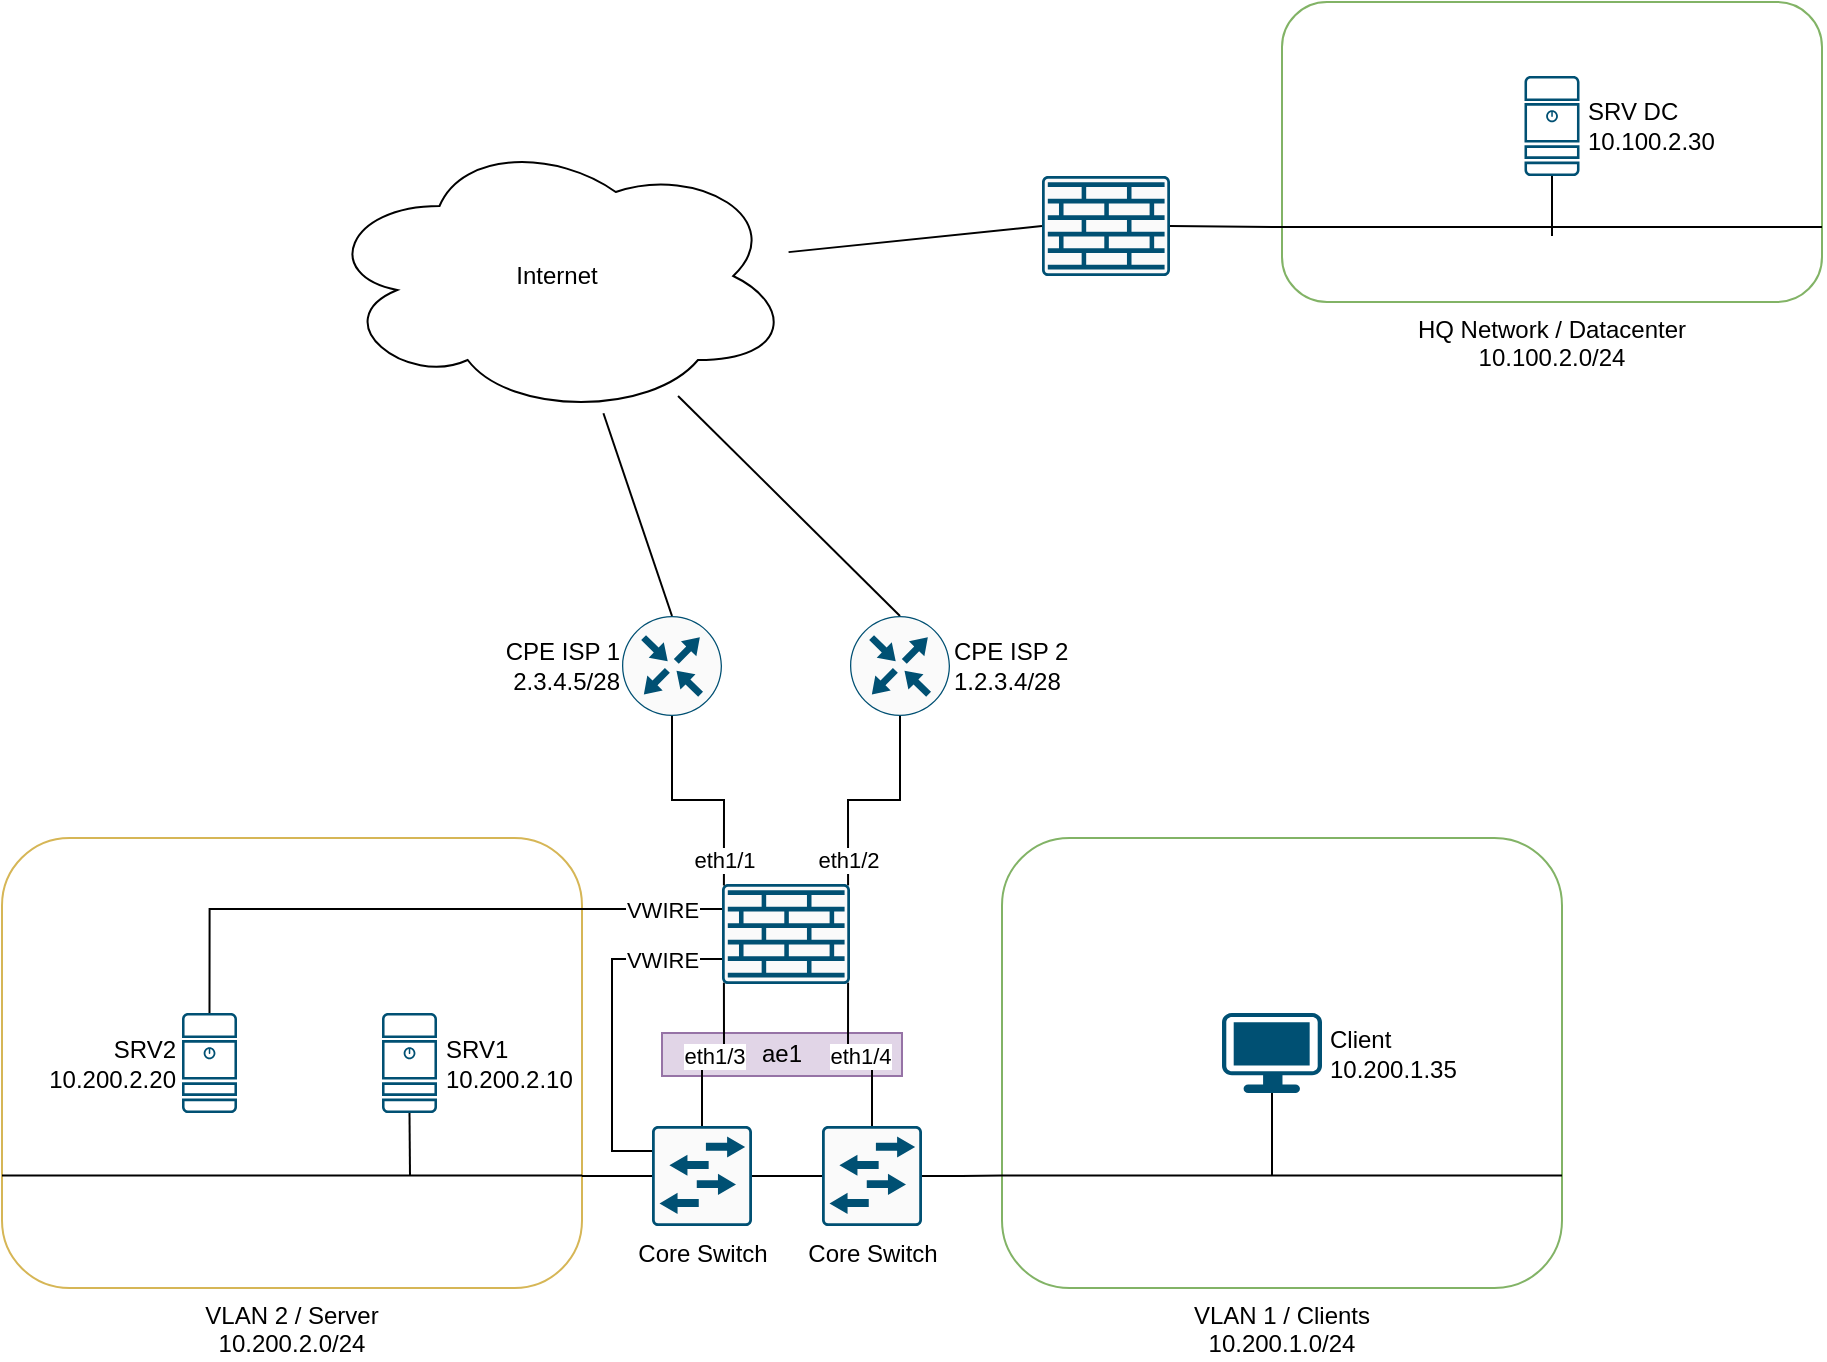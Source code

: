 <mxfile version="14.5.3" type="github">
  <diagram id="-yYUHBhE_XRFBAiaxtTz" name="Page-1">
    <mxGraphModel dx="1376" dy="645" grid="1" gridSize="10" guides="1" tooltips="1" connect="1" arrows="1" fold="1" page="1" pageScale="1" pageWidth="1169" pageHeight="827" math="0" shadow="0">
      <root>
        <mxCell id="0" />
        <mxCell id="1" parent="0" />
        <mxCell id="RfxXFTX7ezen7zibbZqR-38" value="ae1" style="text;html=1;strokeColor=#9673a6;align=center;verticalAlign=middle;whiteSpace=wrap;rounded=0;fillColor=#e1d5e7;" vertex="1" parent="1">
          <mxGeometry x="520" y="628.5" width="120" height="21.5" as="geometry" />
        </mxCell>
        <mxCell id="RfxXFTX7ezen7zibbZqR-14" value="VLAN 1 / Clients&lt;br&gt;10.200.1.0/24" style="rounded=1;whiteSpace=wrap;html=1;labelPosition=center;verticalLabelPosition=bottom;align=center;verticalAlign=top;strokeColor=#82b366;fillColor=none;" vertex="1" parent="1">
          <mxGeometry x="690" y="531" width="280" height="225" as="geometry" />
        </mxCell>
        <mxCell id="RfxXFTX7ezen7zibbZqR-13" value="VLAN 2 / Server&lt;br&gt;10.200.2.0/24" style="rounded=1;whiteSpace=wrap;html=1;labelPosition=center;verticalLabelPosition=bottom;align=center;verticalAlign=top;strokeColor=#d6b656;fillColor=none;" vertex="1" parent="1">
          <mxGeometry x="190" y="531" width="290" height="225" as="geometry" />
        </mxCell>
        <mxCell id="RfxXFTX7ezen7zibbZqR-20" value="eth1/2" style="edgeStyle=orthogonalEdgeStyle;rounded=0;orthogonalLoop=1;jettySize=auto;html=1;exitX=0.985;exitY=0.015;exitDx=0;exitDy=0;exitPerimeter=0;endArrow=none;endFill=0;" edge="1" parent="1" source="RfxXFTX7ezen7zibbZqR-2" target="RfxXFTX7ezen7zibbZqR-17">
          <mxGeometry x="-0.776" relative="1" as="geometry">
            <mxPoint as="offset" />
          </mxGeometry>
        </mxCell>
        <mxCell id="RfxXFTX7ezen7zibbZqR-25" value="eth1/3" style="edgeStyle=orthogonalEdgeStyle;rounded=0;orthogonalLoop=1;jettySize=auto;html=1;exitX=0.015;exitY=0.985;exitDx=0;exitDy=0;exitPerimeter=0;entryX=0.5;entryY=0;entryDx=0;entryDy=0;entryPerimeter=0;endArrow=none;endFill=0;" edge="1" parent="1" source="RfxXFTX7ezen7zibbZqR-2" target="RfxXFTX7ezen7zibbZqR-12">
          <mxGeometry relative="1" as="geometry" />
        </mxCell>
        <mxCell id="RfxXFTX7ezen7zibbZqR-26" value="eth1/4" style="edgeStyle=orthogonalEdgeStyle;rounded=0;orthogonalLoop=1;jettySize=auto;html=1;exitX=0.985;exitY=0.985;exitDx=0;exitDy=0;exitPerimeter=0;entryX=0.5;entryY=0;entryDx=0;entryDy=0;entryPerimeter=0;endArrow=none;endFill=0;" edge="1" parent="1" source="RfxXFTX7ezen7zibbZqR-2" target="RfxXFTX7ezen7zibbZqR-23">
          <mxGeometry relative="1" as="geometry" />
        </mxCell>
        <mxCell id="RfxXFTX7ezen7zibbZqR-2" value="" style="points=[[0.015,0.015,0],[0.985,0.015,0],[0.985,0.985,0],[0.015,0.985,0],[0.25,0,0],[0.5,0,0],[0.75,0,0],[1,0.25,0],[1,0.5,0],[1,0.75,0],[0.75,1,0],[0.5,1,0],[0.25,1,0],[0,0.75,0],[0,0.5,0],[0,0.25,0]];verticalLabelPosition=bottom;html=1;verticalAlign=top;aspect=fixed;align=center;pointerEvents=1;shape=mxgraph.cisco19.rect;prIcon=firewall;fillColor=#FAFAFA;strokeColor=#005073;" vertex="1" parent="1">
          <mxGeometry x="550" y="554" width="64" height="50" as="geometry" />
        </mxCell>
        <mxCell id="RfxXFTX7ezen7zibbZqR-42" style="edgeStyle=none;rounded=0;orthogonalLoop=1;jettySize=auto;html=1;exitX=0.5;exitY=1;exitDx=0;exitDy=0;exitPerimeter=0;endArrow=none;endFill=0;" edge="1" parent="1" source="RfxXFTX7ezen7zibbZqR-4">
          <mxGeometry relative="1" as="geometry">
            <mxPoint x="394" y="700" as="targetPoint" />
          </mxGeometry>
        </mxCell>
        <mxCell id="RfxXFTX7ezen7zibbZqR-4" value="SRV1&lt;br&gt;10.200.2.10" style="points=[[0.015,0.015,0],[0.985,0.015,0],[0.985,0.985,0],[0.015,0.985,0],[0.25,0,0],[0.5,0,0],[0.75,0,0],[1,0.25,0],[1,0.5,0],[1,0.75,0],[0.75,1,0],[0.5,1,0],[0.25,1,0],[0,0.75,0],[0,0.5,0],[0,0.25,0]];verticalLabelPosition=middle;html=1;verticalAlign=middle;aspect=fixed;align=left;pointerEvents=1;shape=mxgraph.cisco19.server;fillColor=#005073;strokeColor=none;labelPosition=right;spacingLeft=2;" vertex="1" parent="1">
          <mxGeometry x="380" y="618.5" width="27.5" height="50" as="geometry" />
        </mxCell>
        <mxCell id="RfxXFTX7ezen7zibbZqR-41" style="edgeStyle=none;rounded=0;orthogonalLoop=1;jettySize=auto;html=1;exitX=0.5;exitY=1;exitDx=0;exitDy=0;exitPerimeter=0;endArrow=none;endFill=0;" edge="1" parent="1" source="RfxXFTX7ezen7zibbZqR-6">
          <mxGeometry relative="1" as="geometry">
            <mxPoint x="825" y="700" as="targetPoint" />
          </mxGeometry>
        </mxCell>
        <mxCell id="RfxXFTX7ezen7zibbZqR-6" value="Client&lt;br&gt;10.200.1.35" style="points=[[0.03,0.03,0],[0.5,0,0],[0.97,0.03,0],[1,0.4,0],[0.97,0.745,0],[0.5,1,0],[0.03,0.745,0],[0,0.4,0]];verticalLabelPosition=middle;html=1;verticalAlign=middle;aspect=fixed;align=left;pointerEvents=1;shape=mxgraph.cisco19.workstation;fillColor=#005073;strokeColor=none;labelPosition=right;spacingRight=0;spacingLeft=2;" vertex="1" parent="1">
          <mxGeometry x="800" y="618.5" width="50" height="40" as="geometry" />
        </mxCell>
        <mxCell id="RfxXFTX7ezen7zibbZqR-43" value="VWIRE" style="edgeStyle=orthogonalEdgeStyle;rounded=0;orthogonalLoop=1;jettySize=auto;html=1;exitX=0.5;exitY=0;exitDx=0;exitDy=0;exitPerimeter=0;entryX=0;entryY=0.25;entryDx=0;entryDy=0;entryPerimeter=0;endArrow=none;endFill=0;" edge="1" parent="1" source="RfxXFTX7ezen7zibbZqR-10" target="RfxXFTX7ezen7zibbZqR-2">
          <mxGeometry x="0.805" relative="1" as="geometry">
            <mxPoint as="offset" />
          </mxGeometry>
        </mxCell>
        <mxCell id="RfxXFTX7ezen7zibbZqR-10" value="SRV2&lt;br&gt;10.200.2.20" style="points=[[0.015,0.015,0],[0.985,0.015,0],[0.985,0.985,0],[0.015,0.985,0],[0.25,0,0],[0.5,0,0],[0.75,0,0],[1,0.25,0],[1,0.5,0],[1,0.75,0],[0.75,1,0],[0.5,1,0],[0.25,1,0],[0,0.75,0],[0,0.5,0],[0,0.25,0]];verticalLabelPosition=middle;html=1;verticalAlign=middle;aspect=fixed;align=right;pointerEvents=1;shape=mxgraph.cisco19.server;fillColor=#005073;strokeColor=none;labelPosition=left;spacingRight=2;" vertex="1" parent="1">
          <mxGeometry x="280" y="618.5" width="27.5" height="50" as="geometry" />
        </mxCell>
        <mxCell id="RfxXFTX7ezen7zibbZqR-24" style="edgeStyle=orthogonalEdgeStyle;rounded=0;orthogonalLoop=1;jettySize=auto;html=1;exitX=1;exitY=0.5;exitDx=0;exitDy=0;exitPerimeter=0;entryX=0;entryY=0.5;entryDx=0;entryDy=0;entryPerimeter=0;endArrow=none;endFill=0;" edge="1" parent="1" source="RfxXFTX7ezen7zibbZqR-12" target="RfxXFTX7ezen7zibbZqR-23">
          <mxGeometry relative="1" as="geometry" />
        </mxCell>
        <mxCell id="RfxXFTX7ezen7zibbZqR-27" style="edgeStyle=orthogonalEdgeStyle;rounded=0;orthogonalLoop=1;jettySize=auto;html=1;exitX=0;exitY=0.5;exitDx=0;exitDy=0;exitPerimeter=0;entryX=1;entryY=0.75;entryDx=0;entryDy=0;endArrow=none;endFill=0;" edge="1" parent="1" source="RfxXFTX7ezen7zibbZqR-12" target="RfxXFTX7ezen7zibbZqR-13">
          <mxGeometry relative="1" as="geometry" />
        </mxCell>
        <mxCell id="RfxXFTX7ezen7zibbZqR-45" value="VWIRE" style="edgeStyle=orthogonalEdgeStyle;rounded=0;orthogonalLoop=1;jettySize=auto;html=1;exitX=0;exitY=0.25;exitDx=0;exitDy=0;exitPerimeter=0;entryX=0;entryY=0.75;entryDx=0;entryDy=0;entryPerimeter=0;endArrow=none;endFill=0;" edge="1" parent="1" source="RfxXFTX7ezen7zibbZqR-12" target="RfxXFTX7ezen7zibbZqR-2">
          <mxGeometry x="0.649" relative="1" as="geometry">
            <mxPoint as="offset" />
          </mxGeometry>
        </mxCell>
        <mxCell id="RfxXFTX7ezen7zibbZqR-12" value="Core Switch" style="points=[[0.015,0.015,0],[0.985,0.015,0],[0.985,0.985,0],[0.015,0.985,0],[0.25,0,0],[0.5,0,0],[0.75,0,0],[1,0.25,0],[1,0.5,0],[1,0.75,0],[0.75,1,0],[0.5,1,0],[0.25,1,0],[0,0.75,0],[0,0.5,0],[0,0.25,0]];verticalLabelPosition=bottom;html=1;verticalAlign=top;aspect=fixed;align=center;pointerEvents=1;shape=mxgraph.cisco19.rect;prIcon=l2_switch;fillColor=#FAFAFA;strokeColor=#005073;" vertex="1" parent="1">
          <mxGeometry x="515" y="675" width="50" height="50" as="geometry" />
        </mxCell>
        <mxCell id="RfxXFTX7ezen7zibbZqR-19" value="eth1/1" style="edgeStyle=orthogonalEdgeStyle;rounded=0;orthogonalLoop=1;jettySize=auto;html=1;exitX=0.5;exitY=1;exitDx=0;exitDy=0;exitPerimeter=0;entryX=0.015;entryY=0.015;entryDx=0;entryDy=0;entryPerimeter=0;endArrow=none;endFill=0;" edge="1" parent="1" source="RfxXFTX7ezen7zibbZqR-16" target="RfxXFTX7ezen7zibbZqR-2">
          <mxGeometry x="0.776" relative="1" as="geometry">
            <mxPoint as="offset" />
          </mxGeometry>
        </mxCell>
        <mxCell id="RfxXFTX7ezen7zibbZqR-35" style="edgeStyle=none;rounded=0;orthogonalLoop=1;jettySize=auto;html=1;exitX=0.5;exitY=0;exitDx=0;exitDy=0;exitPerimeter=0;endArrow=none;endFill=0;" edge="1" parent="1" source="RfxXFTX7ezen7zibbZqR-16" target="RfxXFTX7ezen7zibbZqR-18">
          <mxGeometry relative="1" as="geometry" />
        </mxCell>
        <mxCell id="RfxXFTX7ezen7zibbZqR-16" value="CPE ISP 1&lt;br&gt;2.3.4.5/28" style="points=[[0.5,0,0],[1,0.5,0],[0.5,1,0],[0,0.5,0],[0.145,0.145,0],[0.856,0.145,0],[0.855,0.856,0],[0.145,0.855,0]];verticalLabelPosition=middle;html=1;verticalAlign=middle;aspect=fixed;align=right;pointerEvents=1;shape=mxgraph.cisco19.rect;prIcon=router;fillColor=#FAFAFA;strokeColor=#005073;labelPosition=left;" vertex="1" parent="1">
          <mxGeometry x="500" y="420" width="50" height="50" as="geometry" />
        </mxCell>
        <mxCell id="RfxXFTX7ezen7zibbZqR-36" style="edgeStyle=none;rounded=0;orthogonalLoop=1;jettySize=auto;html=1;exitX=0.5;exitY=0;exitDx=0;exitDy=0;exitPerimeter=0;endArrow=none;endFill=0;" edge="1" parent="1" source="RfxXFTX7ezen7zibbZqR-17" target="RfxXFTX7ezen7zibbZqR-18">
          <mxGeometry relative="1" as="geometry" />
        </mxCell>
        <mxCell id="RfxXFTX7ezen7zibbZqR-17" value="CPE ISP 2&lt;br&gt;1.2.3.4/28" style="points=[[0.5,0,0],[1,0.5,0],[0.5,1,0],[0,0.5,0],[0.145,0.145,0],[0.856,0.145,0],[0.855,0.856,0],[0.145,0.855,0]];verticalLabelPosition=middle;html=1;verticalAlign=middle;aspect=fixed;align=left;pointerEvents=1;shape=mxgraph.cisco19.rect;prIcon=router;fillColor=#FAFAFA;strokeColor=#005073;labelPosition=right;" vertex="1" parent="1">
          <mxGeometry x="614" y="420" width="50" height="50" as="geometry" />
        </mxCell>
        <mxCell id="RfxXFTX7ezen7zibbZqR-18" value="Internet" style="ellipse;shape=cloud;whiteSpace=wrap;html=1;" vertex="1" parent="1">
          <mxGeometry x="350" y="180" width="235" height="140" as="geometry" />
        </mxCell>
        <mxCell id="RfxXFTX7ezen7zibbZqR-28" style="edgeStyle=orthogonalEdgeStyle;rounded=0;orthogonalLoop=1;jettySize=auto;html=1;exitX=1;exitY=0.5;exitDx=0;exitDy=0;exitPerimeter=0;endArrow=none;endFill=0;entryX=0;entryY=0.75;entryDx=0;entryDy=0;" edge="1" parent="1" source="RfxXFTX7ezen7zibbZqR-23" target="RfxXFTX7ezen7zibbZqR-14">
          <mxGeometry relative="1" as="geometry" />
        </mxCell>
        <mxCell id="RfxXFTX7ezen7zibbZqR-23" value="Core Switch" style="points=[[0.015,0.015,0],[0.985,0.015,0],[0.985,0.985,0],[0.015,0.985,0],[0.25,0,0],[0.5,0,0],[0.75,0,0],[1,0.25,0],[1,0.5,0],[1,0.75,0],[0.75,1,0],[0.5,1,0],[0.25,1,0],[0,0.75,0],[0,0.5,0],[0,0.25,0]];verticalLabelPosition=bottom;html=1;verticalAlign=top;aspect=fixed;align=center;pointerEvents=1;shape=mxgraph.cisco19.rect;prIcon=l2_switch;fillColor=#FAFAFA;strokeColor=#005073;" vertex="1" parent="1">
          <mxGeometry x="600" y="675" width="50" height="50" as="geometry" />
        </mxCell>
        <mxCell id="RfxXFTX7ezen7zibbZqR-30" value="HQ Network / Datacenter&lt;br&gt;10.100.2.0/24" style="rounded=1;whiteSpace=wrap;html=1;labelPosition=center;verticalLabelPosition=bottom;align=center;verticalAlign=top;strokeColor=#82b366;fillColor=none;" vertex="1" parent="1">
          <mxGeometry x="830" y="113" width="270" height="150" as="geometry" />
        </mxCell>
        <mxCell id="RfxXFTX7ezen7zibbZqR-32" style="rounded=0;orthogonalLoop=1;jettySize=auto;html=1;exitX=0;exitY=0.5;exitDx=0;exitDy=0;exitPerimeter=0;endArrow=none;endFill=0;" edge="1" parent="1" source="RfxXFTX7ezen7zibbZqR-31" target="RfxXFTX7ezen7zibbZqR-18">
          <mxGeometry relative="1" as="geometry" />
        </mxCell>
        <mxCell id="RfxXFTX7ezen7zibbZqR-33" style="edgeStyle=none;rounded=0;orthogonalLoop=1;jettySize=auto;html=1;exitX=1;exitY=0.5;exitDx=0;exitDy=0;exitPerimeter=0;entryX=0;entryY=0.75;entryDx=0;entryDy=0;endArrow=none;endFill=0;" edge="1" parent="1" source="RfxXFTX7ezen7zibbZqR-31" target="RfxXFTX7ezen7zibbZqR-30">
          <mxGeometry relative="1" as="geometry" />
        </mxCell>
        <mxCell id="RfxXFTX7ezen7zibbZqR-31" value="" style="points=[[0.015,0.015,0],[0.985,0.015,0],[0.985,0.985,0],[0.015,0.985,0],[0.25,0,0],[0.5,0,0],[0.75,0,0],[1,0.25,0],[1,0.5,0],[1,0.75,0],[0.75,1,0],[0.5,1,0],[0.25,1,0],[0,0.75,0],[0,0.5,0],[0,0.25,0]];verticalLabelPosition=bottom;html=1;verticalAlign=top;aspect=fixed;align=center;pointerEvents=1;shape=mxgraph.cisco19.rect;prIcon=firewall;fillColor=#FAFAFA;strokeColor=#005073;" vertex="1" parent="1">
          <mxGeometry x="710" y="200" width="64" height="50" as="geometry" />
        </mxCell>
        <mxCell id="RfxXFTX7ezen7zibbZqR-49" style="edgeStyle=none;rounded=0;orthogonalLoop=1;jettySize=auto;html=1;exitX=0.5;exitY=1;exitDx=0;exitDy=0;exitPerimeter=0;endArrow=none;endFill=0;" edge="1" parent="1" source="RfxXFTX7ezen7zibbZqR-34">
          <mxGeometry relative="1" as="geometry">
            <mxPoint x="965" y="230" as="targetPoint" />
          </mxGeometry>
        </mxCell>
        <mxCell id="RfxXFTX7ezen7zibbZqR-34" value="SRV DC&lt;br&gt;10.100.2.30" style="points=[[0.015,0.015,0],[0.985,0.015,0],[0.985,0.985,0],[0.015,0.985,0],[0.25,0,0],[0.5,0,0],[0.75,0,0],[1,0.25,0],[1,0.5,0],[1,0.75,0],[0.75,1,0],[0.5,1,0],[0.25,1,0],[0,0.75,0],[0,0.5,0],[0,0.25,0]];verticalLabelPosition=middle;html=1;verticalAlign=middle;aspect=fixed;align=left;pointerEvents=1;shape=mxgraph.cisco19.server;fillColor=#005073;strokeColor=none;labelPosition=right;spacingLeft=2;" vertex="1" parent="1">
          <mxGeometry x="951.25" y="150" width="27.5" height="50" as="geometry" />
        </mxCell>
        <mxCell id="RfxXFTX7ezen7zibbZqR-39" style="edgeStyle=none;rounded=0;orthogonalLoop=1;jettySize=auto;html=1;exitX=0;exitY=0.75;exitDx=0;exitDy=0;entryX=1;entryY=0.75;entryDx=0;entryDy=0;endArrow=none;endFill=0;" edge="1" parent="1" source="RfxXFTX7ezen7zibbZqR-13" target="RfxXFTX7ezen7zibbZqR-13">
          <mxGeometry relative="1" as="geometry" />
        </mxCell>
        <mxCell id="RfxXFTX7ezen7zibbZqR-40" style="edgeStyle=none;rounded=0;orthogonalLoop=1;jettySize=auto;html=1;exitX=0;exitY=0.75;exitDx=0;exitDy=0;entryX=1;entryY=0.75;entryDx=0;entryDy=0;endArrow=none;endFill=0;" edge="1" parent="1" source="RfxXFTX7ezen7zibbZqR-14" target="RfxXFTX7ezen7zibbZqR-14">
          <mxGeometry relative="1" as="geometry" />
        </mxCell>
        <mxCell id="RfxXFTX7ezen7zibbZqR-47" style="edgeStyle=none;rounded=0;orthogonalLoop=1;jettySize=auto;html=1;exitX=0;exitY=0.75;exitDx=0;exitDy=0;entryX=1;entryY=0.75;entryDx=0;entryDy=0;endArrow=none;endFill=0;" edge="1" parent="1" source="RfxXFTX7ezen7zibbZqR-30" target="RfxXFTX7ezen7zibbZqR-30">
          <mxGeometry relative="1" as="geometry" />
        </mxCell>
      </root>
    </mxGraphModel>
  </diagram>
</mxfile>

